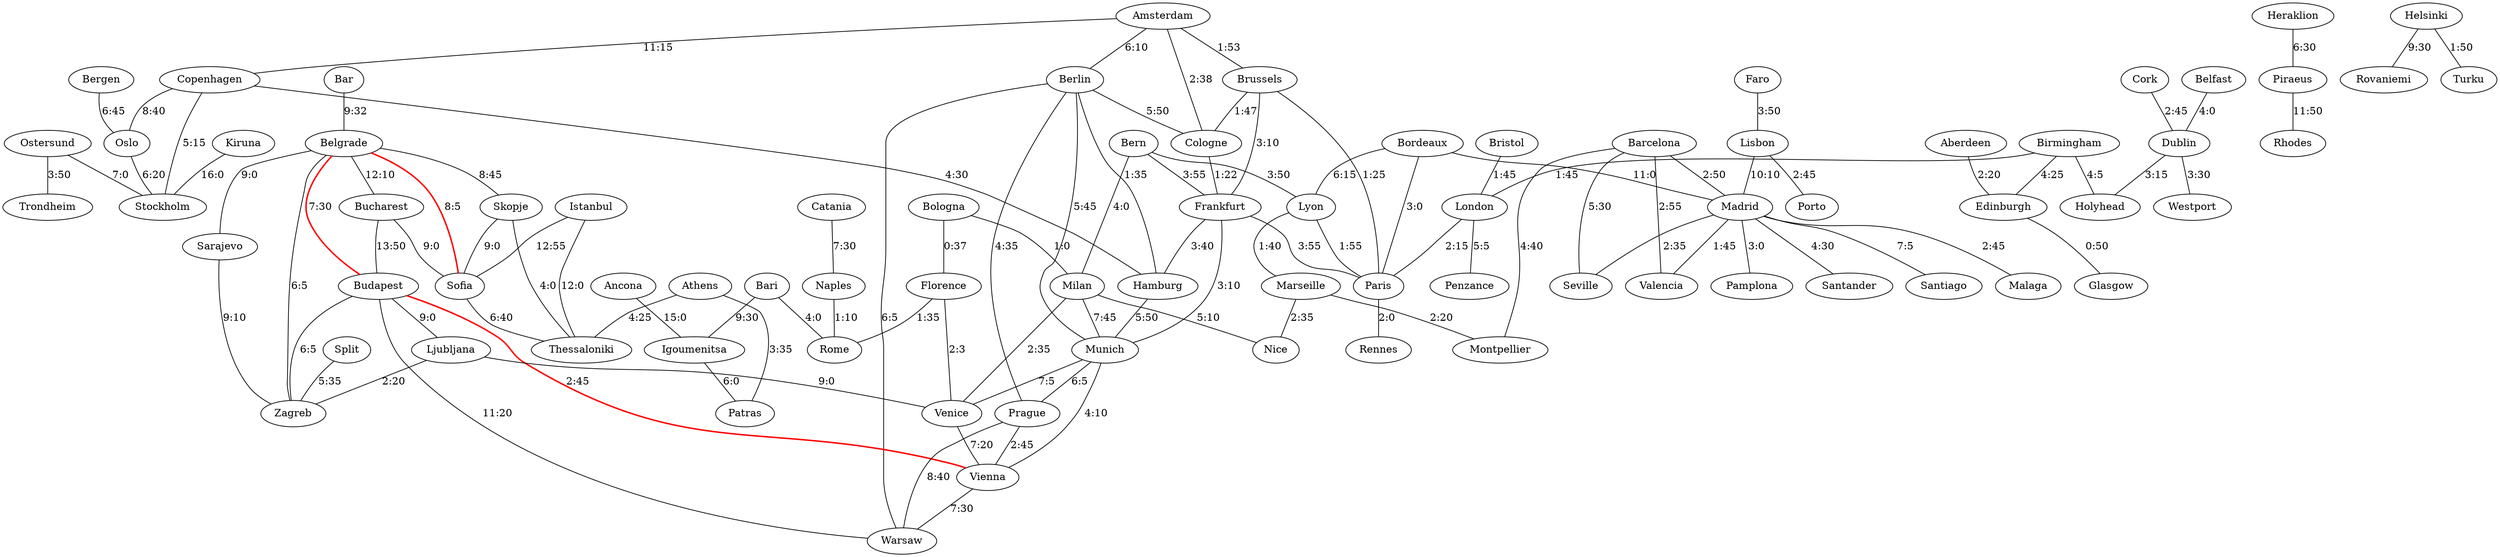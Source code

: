 graph {Ostersund -- Trondheim[label="3:50"]
Cologne -- Frankfurt[label="1:22"]
Athens -- Thessaloniki[label="4:25"]
Barcelona -- Montpellier[label="4:40"]
Madrid -- Malaga[label="2:45"]
Belfast -- Dublin[label="4:0"]
Sarajevo -- Zagreb[label="9:10"]
Bergen -- Oslo[label="6:45"]
Milan -- Venice[label="2:35"]
Bologna -- Florence[label="0:37"]
Catania -- Naples[label="7:30"]
Berlin -- Cologne[label="5:50"]
Ancona -- Igoumenitsa[label="15:0"]
Lyon -- Paris[label="1:55"]
Bristol -- London[label="1:45"]
Piraeus -- Rhodes[label="11:50"]
Copenhagen -- Stockholm[label="5:15"]
Budapest -- Warsaw[label="11:20"]
Madrid -- Pamplona[label="3:0"]
Budapest -- Vienna[label="2:45", style = bold , color = red]
Belgrade -- Sofia[label="8:5", style = bold , color = red]
Budapest -- Zagreb[label="6:5"]
Prague -- Warsaw[label="8:40"]
Lisbon -- Madrid[label="10:10"]
Milan -- Nice[label="5:10"]
Birmingham -- Edinburgh[label="4:25"]
Milan -- Munich[label="7:45"]
Barcelona -- Madrid[label="2:50"]
Madrid -- Santiago[label="7:5"]
Amsterdam -- Brussels[label="1:53"]
Munich -- Vienna[label="4:10"]
Frankfurt -- Munich[label="3:10"]
Amsterdam -- Cologne[label="2:38"]
Amsterdam -- Copenhagen[label="11:15"]
Berlin -- Hamburg[label="1:35"]
Madrid -- Valencia[label="1:45"]
Marseille -- Nice[label="2:35"]
Edinburgh -- Glasgow[label="0:50"]
Copenhagen -- Hamburg[label="4:30"]
London -- Penzance[label="5:5"]
Hamburg -- Munich[label="5:50"]
Athens -- Patras[label="3:35"]
Split -- Zagreb[label="5:35"]
Ljubljana -- Venice[label="9:0"]
Skopje -- Thessaloniki[label="4:0"]
London -- Paris[label="2:15"]
Naples -- Rome[label="1:10"]
Ljubljana -- Zagreb[label="2:20"]
Helsinki -- Rovaniemi[label="9:30"]
Belgrade -- Budapest[label="7:30", style = bold , color = red]
Barcelona -- Valencia[label="2:55"]
Dublin -- Holyhead[label="3:15"]
Budapest -- Ljubljana[label="9:0"]
Venice -- Vienna[label="7:20"]
Amsterdam -- Berlin[label="6:10"]
Bordeaux -- Madrid[label="11:0"]
Frankfurt -- Hamburg[label="3:40"]
Florence -- Venice[label="2:3"]
Bar -- Belgrade[label="9:32"]
Belgrade -- Sarajevo[label="9:0"]
Florence -- Rome[label="1:35"]
Bucharest -- Sofia[label="9:0"]
Oslo -- Stockholm[label="6:20"]
Birmingham -- London[label="1:45"]
Bordeaux -- Paris[label="3:0"]
Faro -- Lisbon[label="3:50"]
Lisbon -- Porto[label="2:45"]
Bari -- Igoumenitsa[label="9:30"]
Berlin -- Munich[label="5:45"]
Sofia -- Thessaloniki[label="6:40"]
Madrid -- Seville[label="2:35"]
Cork -- Dublin[label="2:45"]
Bern -- Frankfurt[label="3:55"]
Brussels -- Paris[label="1:25"]
Vienna -- Warsaw[label="7:30"]
Frankfurt -- Paris[label="3:55"]
Berlin -- Warsaw[label="6:5"]
Brussels -- Frankfurt[label="3:10"]
Birmingham -- Holyhead[label="4:5"]
Bucharest -- Budapest[label="13:50"]
Heraklion -- Piraeus[label="6:30"]
Copenhagen -- Oslo[label="8:40"]
Marseille -- Montpellier[label="2:20"]
Munich -- Venice[label="7:5"]
Bologna -- Milan[label="1:0"]
Aberdeen -- Edinburgh[label="2:20"]
Skopje -- Sofia[label="9:0"]
Munich -- Prague[label="6:5"]
Kiruna -- Stockholm[label="16:0"]
Belgrade -- Zagreb[label="6:5"]
Barcelona -- Seville[label="5:30"]
Lyon -- Marseille[label="1:40"]
Ostersund -- Stockholm[label="7:0"]
Bordeaux -- Lyon[label="6:15"]
Bari -- Rome[label="4:0"]
Istanbul -- Sofia[label="12:55"]
Bern -- Milan[label="4:0"]
Igoumenitsa -- Patras[label="6:0"]
Belgrade -- Skopje[label="8:45"]
Berlin -- Prague[label="4:35"]
Brussels -- Cologne[label="1:47"]
Istanbul -- Thessaloniki[label="12:0"]
Madrid -- Santander[label="4:30"]
Dublin -- Westport[label="3:30"]
Helsinki -- Turku[label="1:50"]
Belgrade -- Bucharest[label="12:10"]
Prague -- Vienna[label="2:45"]
Bern -- Lyon[label="3:50"]
Paris -- Rennes[label="2:0"]
}